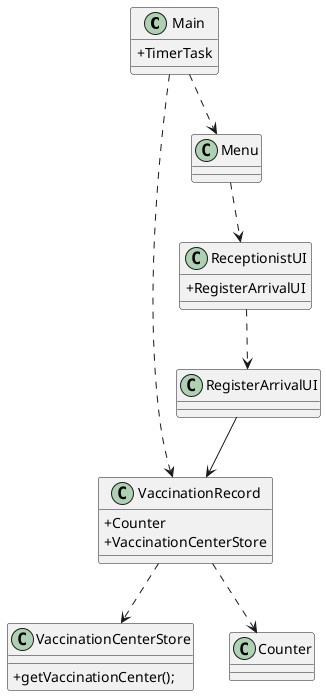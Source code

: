 @startuml
skinparam classAttributeIconSize 0

class Main{
+TimerTask
}

class ReceptionistUI{
+RegisterArrivalUI
}

class VaccinationRecord{
+Counter
+VaccinationCenterStore
}

class VaccinationCenterStore{
+getVaccinationCenter();
}

Main ..> VaccinationRecord
Main ..> Menu
Menu ..> ReceptionistUI
ReceptionistUI ..> RegisterArrivalUI
RegisterArrivalUI --> VaccinationRecord
VaccinationRecord ..> VaccinationCenterStore
VaccinationRecord ..> Counter


@enduml